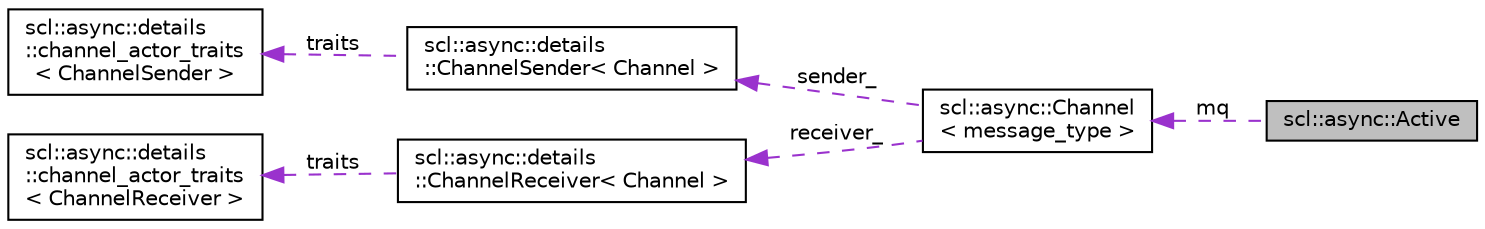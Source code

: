 digraph "scl::async::Active"
{
  edge [fontname="Helvetica",fontsize="10",labelfontname="Helvetica",labelfontsize="10"];
  node [fontname="Helvetica",fontsize="10",shape=record];
  rankdir="LR";
  Node1 [label="scl::async::Active",height=0.2,width=0.4,color="black", fillcolor="grey75", style="filled", fontcolor="black"];
  Node2 -> Node1 [dir="back",color="darkorchid3",fontsize="10",style="dashed",label=" mq" ,fontname="Helvetica"];
  Node2 [label="scl::async::Channel\l\< message_type \>",height=0.2,width=0.4,color="black", fillcolor="white", style="filled",URL="$classscl_1_1async_1_1_channel.html"];
  Node3 -> Node2 [dir="back",color="darkorchid3",fontsize="10",style="dashed",label=" sender_" ,fontname="Helvetica"];
  Node3 [label="scl::async::details\l::ChannelSender\< Channel \>",height=0.2,width=0.4,color="black", fillcolor="white", style="filled",URL="$classscl_1_1async_1_1details_1_1_channel_sender.html"];
  Node4 -> Node3 [dir="back",color="darkorchid3",fontsize="10",style="dashed",label=" traits" ,fontname="Helvetica"];
  Node4 [label="scl::async::details\l::channel_actor_traits\l\< ChannelSender \>",height=0.2,width=0.4,color="black", fillcolor="white", style="filled",URL="$structscl_1_1async_1_1details_1_1channel__actor__traits.html"];
  Node5 -> Node2 [dir="back",color="darkorchid3",fontsize="10",style="dashed",label=" receiver_" ,fontname="Helvetica"];
  Node5 [label="scl::async::details\l::ChannelReceiver\< Channel \>",height=0.2,width=0.4,color="black", fillcolor="white", style="filled",URL="$classscl_1_1async_1_1details_1_1_channel_receiver.html"];
  Node6 -> Node5 [dir="back",color="darkorchid3",fontsize="10",style="dashed",label=" traits" ,fontname="Helvetica"];
  Node6 [label="scl::async::details\l::channel_actor_traits\l\< ChannelReceiver \>",height=0.2,width=0.4,color="black", fillcolor="white", style="filled",URL="$structscl_1_1async_1_1details_1_1channel__actor__traits.html"];
}
